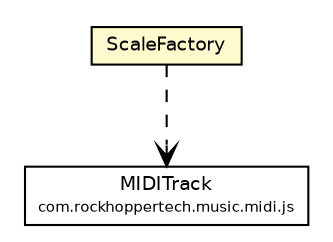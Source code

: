 #!/usr/local/bin/dot
#
# Class diagram 
# Generated by UMLGraph version R5_6-24-gf6e263 (http://www.umlgraph.org/)
#

digraph G {
	edge [fontname="Helvetica",fontsize=10,labelfontname="Helvetica",labelfontsize=10];
	node [fontname="Helvetica",fontsize=10,shape=plaintext];
	nodesep=0.25;
	ranksep=0.5;
	// com.rockhoppertech.music.midi.js.MIDITrack
	c5350 [label=<<table title="com.rockhoppertech.music.midi.js.MIDITrack" border="0" cellborder="1" cellspacing="0" cellpadding="2" port="p" href="../midi/js/MIDITrack.html">
		<tr><td><table border="0" cellspacing="0" cellpadding="1">
<tr><td align="center" balign="center"> MIDITrack </td></tr>
<tr><td align="center" balign="center"><font point-size="7.0"> com.rockhoppertech.music.midi.js </font></td></tr>
		</table></td></tr>
		</table>>, URL="../midi/js/MIDITrack.html", fontname="Helvetica", fontcolor="black", fontsize=9.0];
	// com.rockhoppertech.music.scale.ScaleFactory
	c5384 [label=<<table title="com.rockhoppertech.music.scale.ScaleFactory" border="0" cellborder="1" cellspacing="0" cellpadding="2" port="p" bgcolor="lemonChiffon" href="./ScaleFactory.html">
		<tr><td><table border="0" cellspacing="0" cellpadding="1">
<tr><td align="center" balign="center"> ScaleFactory </td></tr>
		</table></td></tr>
		</table>>, URL="./ScaleFactory.html", fontname="Helvetica", fontcolor="black", fontsize=9.0];
	// com.rockhoppertech.music.scale.ScaleFactory DEPEND com.rockhoppertech.music.midi.js.MIDITrack
	c5384:p -> c5350:p [taillabel="", label="", headlabel="", fontname="Helvetica", fontcolor="black", fontsize=10.0, color="black", arrowhead=open, style=dashed];
}

